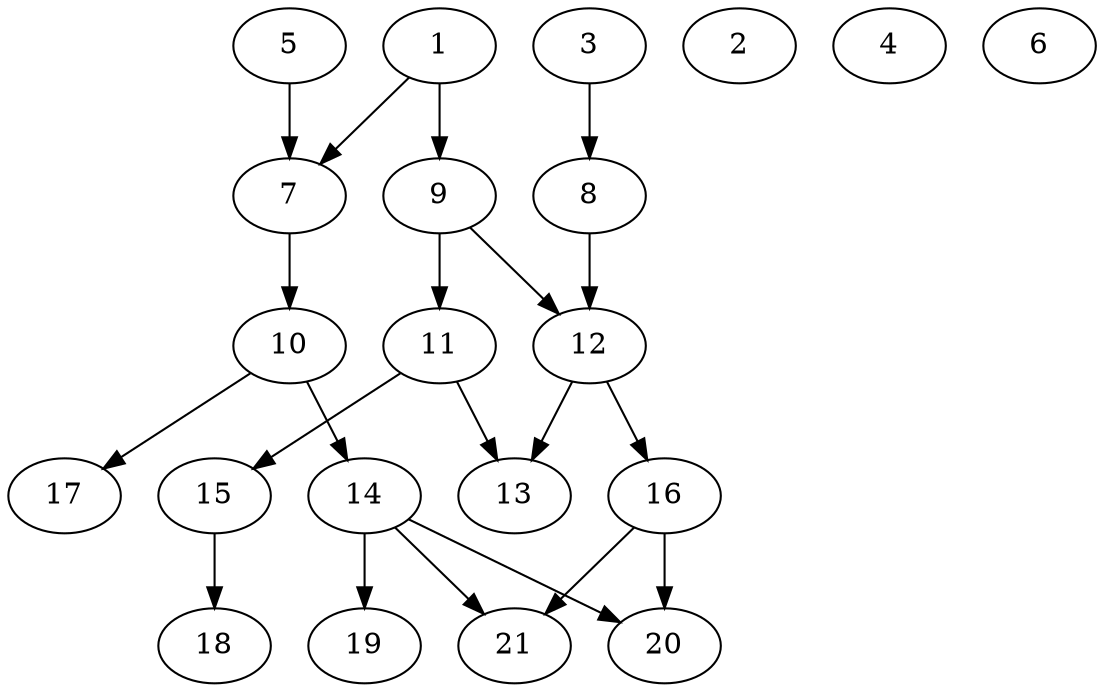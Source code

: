 // DAG (tier=2-normal, mode=compute, n=21, ccr=0.390, fat=0.533, density=0.408, regular=0.500, jump=0.197, mindata=524288, maxdata=8388608)
// DAG automatically generated by daggen at Sun Aug 24 16:33:33 2025
// /home/ermia/Project/Environments/daggen/bin/daggen --dot --ccr 0.390 --fat 0.533 --regular 0.500 --density 0.408 --jump 0.197 --mindata 524288 --maxdata 8388608 -n 21 
digraph G {
  1 [size="287721874167642980352", alpha="0.15", expect_size="143860937083821490176"]
  1 -> 7 [size ="348662500687872"]
  1 -> 9 [size ="348662500687872"]
  2 [size="1391051588508894976", alpha="0.19", expect_size="695525794254447488"]
  3 [size="6398831552548210", alpha="0.16", expect_size="3199415776274105"]
  3 -> 8 [size ="558971278589952"]
  4 [size="10479715366123402", alpha="0.06", expect_size="5239857683061701"]
  5 [size="79381038737865572352", alpha="0.16", expect_size="39690519368932786176"]
  5 -> 7 [size ="147763727695872"]
  6 [size="3898928176203388", alpha="0.16", expect_size="1949464088101694"]
  7 [size="112119397813375632", alpha="0.10", expect_size="56059698906687816"]
  7 -> 10 [size ="78804470988800"]
  8 [size="155729208135947124736", alpha="0.08", expect_size="77864604067973562368"]
  8 -> 12 [size ="231563463753728"]
  9 [size="13740120306096275456", alpha="0.03", expect_size="6870060153048137728"]
  9 -> 11 [size ="45893411667968"]
  9 -> 12 [size ="45893411667968"]
  10 [size="5031905700499238", alpha="0.17", expect_size="2515952850249619"]
  10 -> 14 [size ="413747361349632"]
  10 -> 17 [size ="413747361349632"]
  11 [size="1254956629911423", alpha="0.19", expect_size="627478314955711"]
  11 -> 13 [size ="20283863859200"]
  11 -> 15 [size ="20283863859200"]
  12 [size="154833003430375552", alpha="0.16", expect_size="77416501715187776"]
  12 -> 13 [size ="73398340288512"]
  12 -> 16 [size ="73398340288512"]
  13 [size="173454612880852544", alpha="0.15", expect_size="86727306440426272"]
  14 [size="5540271966595842048", alpha="0.10", expect_size="2770135983297921024"]
  14 -> 19 [size ="25048249270272"]
  14 -> 20 [size ="25048249270272"]
  14 -> 21 [size ="25048249270272"]
  15 [size="468790101317881536", alpha="0.10", expect_size="234395050658940768"]
  15 -> 18 [size ="434261668659200"]
  16 [size="10258058295664998", alpha="0.16", expect_size="5129029147832499"]
  16 -> 20 [size ="194402601402368"]
  16 -> 21 [size ="194402601402368"]
  17 [size="218511818047600197632", alpha="0.11", expect_size="109255909023800098816"]
  18 [size="4938824337279368", alpha="0.04", expect_size="2469412168639684"]
  19 [size="55190001174718", alpha="0.07", expect_size="27595000587359"]
  20 [size="457522374551691520", alpha="0.02", expect_size="228761187275845760"]
  21 [size="831819828812203", alpha="0.06", expect_size="415909914406101"]
}